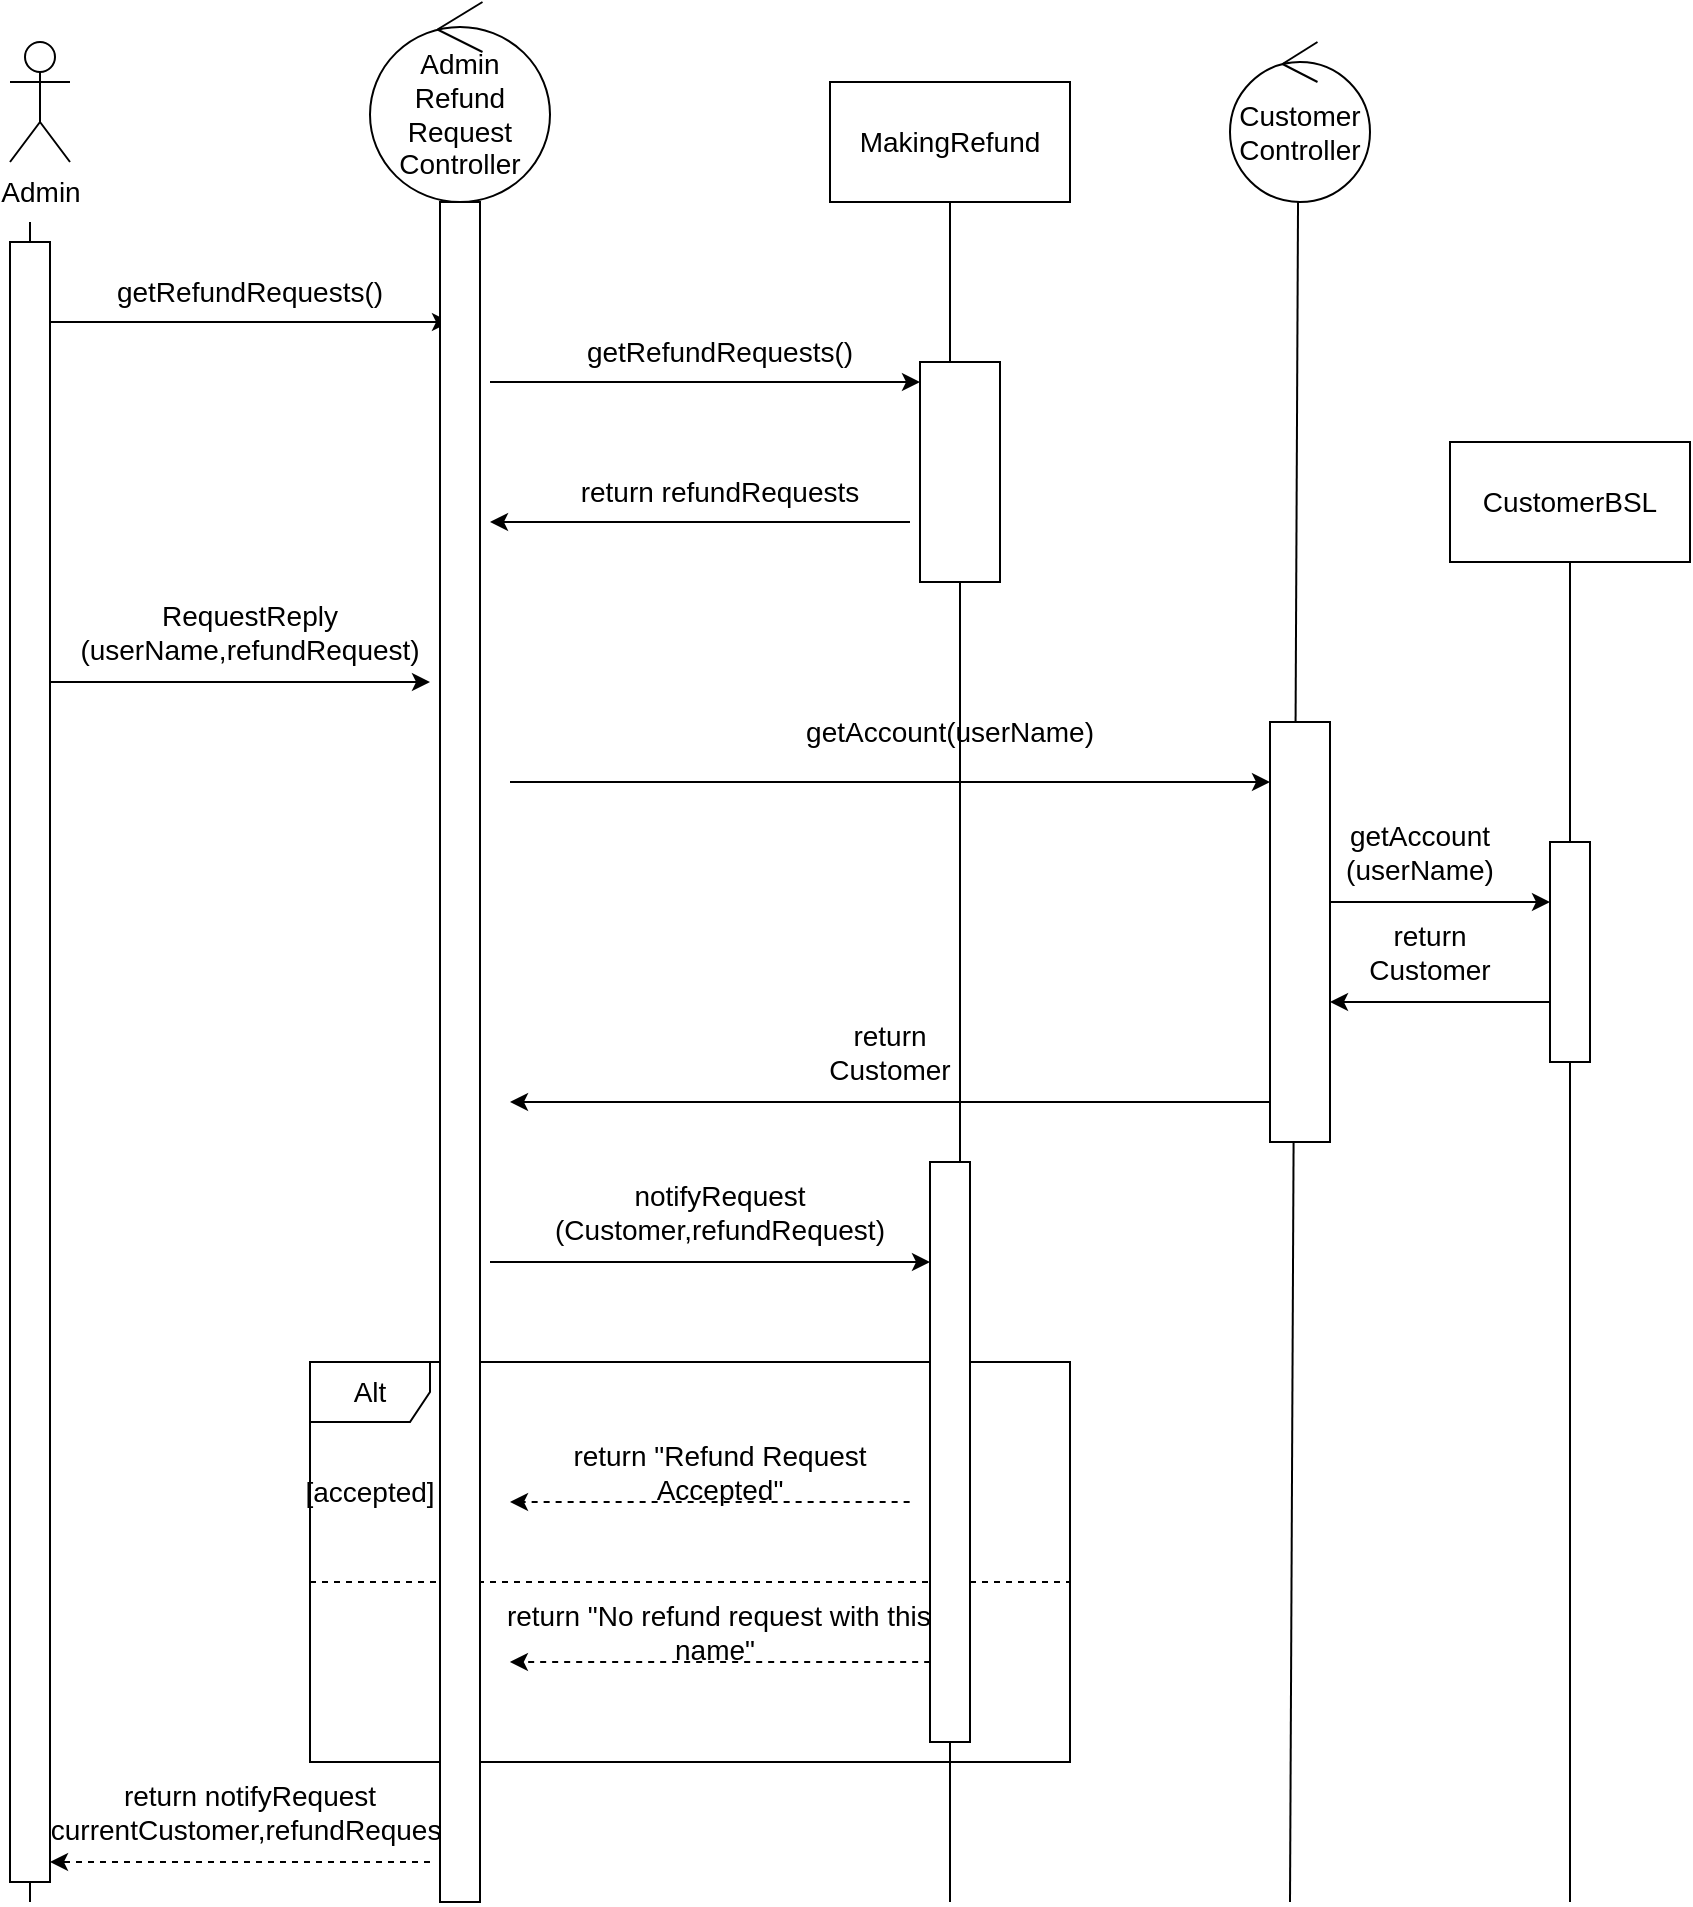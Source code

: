 <mxfile version="20.6.2" type="device"><diagram id="2LSeAJuUbJ1CFnOJQ_Js" name="Page-1"><mxGraphModel dx="1264" dy="604" grid="1" gridSize="10" guides="1" tooltips="1" connect="1" arrows="1" fold="1" page="1" pageScale="1" pageWidth="850" pageHeight="1100" math="0" shadow="0"><root><mxCell id="0"/><mxCell id="1" parent="0"/><mxCell id="PVLy06eKykivxzdR4Aht-1" value="Admin" style="shape=umlActor;verticalLabelPosition=bottom;verticalAlign=top;html=1;outlineConnect=0;fontSize=14;" vertex="1" parent="1"><mxGeometry x="70" y="110" width="30" height="60" as="geometry"/></mxCell><mxCell id="PVLy06eKykivxzdR4Aht-2" value="Admin&lt;br&gt;Refund&lt;br&gt;Request&lt;br&gt;Controller" style="ellipse;shape=umlControl;whiteSpace=wrap;html=1;fontSize=14;" vertex="1" parent="1"><mxGeometry x="250" y="90" width="90" height="100" as="geometry"/></mxCell><mxCell id="PVLy06eKykivxzdR4Aht-3" value="" style="endArrow=none;html=1;rounded=0;fontSize=14;" edge="1" parent="1"><mxGeometry width="50" height="50" relative="1" as="geometry"><mxPoint x="80" y="1040" as="sourcePoint"/><mxPoint x="80" y="200" as="targetPoint"/></mxGeometry></mxCell><mxCell id="PVLy06eKykivxzdR4Aht-4" value="" style="endArrow=none;html=1;rounded=0;fontSize=14;entryX=0.542;entryY=1.02;entryDx=0;entryDy=0;entryPerimeter=0;startArrow=none;" edge="1" parent="1" source="PVLy06eKykivxzdR4Aht-40" target="PVLy06eKykivxzdR4Aht-2"><mxGeometry width="50" height="50" relative="1" as="geometry"><mxPoint x="299" y="1040" as="sourcePoint"/><mxPoint x="90" y="210" as="targetPoint"/></mxGeometry></mxCell><mxCell id="PVLy06eKykivxzdR4Aht-5" value="" style="endArrow=classic;html=1;rounded=0;fontSize=14;startArrow=none;" edge="1" parent="1" source="PVLy06eKykivxzdR4Aht-38"><mxGeometry width="50" height="50" relative="1" as="geometry"><mxPoint x="90" y="250" as="sourcePoint"/><mxPoint x="290" y="250" as="targetPoint"/></mxGeometry></mxCell><mxCell id="PVLy06eKykivxzdR4Aht-6" value="getRefundRequests()" style="text;html=1;strokeColor=none;fillColor=none;align=center;verticalAlign=middle;whiteSpace=wrap;rounded=0;fontSize=14;" vertex="1" parent="1"><mxGeometry x="160" y="220" width="60" height="30" as="geometry"/></mxCell><mxCell id="PVLy06eKykivxzdR4Aht-7" value="MakingRefund" style="rounded=0;whiteSpace=wrap;html=1;fontSize=14;" vertex="1" parent="1"><mxGeometry x="480" y="130" width="120" height="60" as="geometry"/></mxCell><mxCell id="PVLy06eKykivxzdR4Aht-8" value="" style="endArrow=none;html=1;rounded=0;fontSize=14;entryX=0.5;entryY=1;entryDx=0;entryDy=0;startArrow=none;" edge="1" parent="1" source="PVLy06eKykivxzdR4Aht-42" target="PVLy06eKykivxzdR4Aht-7"><mxGeometry width="50" height="50" relative="1" as="geometry"><mxPoint x="540" y="1040" as="sourcePoint"/><mxPoint x="450" y="300" as="targetPoint"/></mxGeometry></mxCell><mxCell id="PVLy06eKykivxzdR4Aht-9" value="getRefundRequests()" style="text;html=1;strokeColor=none;fillColor=none;align=center;verticalAlign=middle;whiteSpace=wrap;rounded=0;fontSize=14;" vertex="1" parent="1"><mxGeometry x="380" y="250" width="90" height="30" as="geometry"/></mxCell><mxCell id="PVLy06eKykivxzdR4Aht-10" value="" style="endArrow=classic;html=1;rounded=0;fontSize=14;" edge="1" parent="1"><mxGeometry width="50" height="50" relative="1" as="geometry"><mxPoint x="310" y="280" as="sourcePoint"/><mxPoint x="525" y="280" as="targetPoint"/></mxGeometry></mxCell><mxCell id="PVLy06eKykivxzdR4Aht-11" value="" style="endArrow=classic;html=1;rounded=0;fontSize=14;" edge="1" parent="1"><mxGeometry width="50" height="50" relative="1" as="geometry"><mxPoint x="520" y="350" as="sourcePoint"/><mxPoint x="310" y="350" as="targetPoint"/></mxGeometry></mxCell><mxCell id="PVLy06eKykivxzdR4Aht-12" value="return refundRequests" style="text;html=1;strokeColor=none;fillColor=none;align=center;verticalAlign=middle;whiteSpace=wrap;rounded=0;fontSize=14;" vertex="1" parent="1"><mxGeometry x="340" y="320" width="170" height="30" as="geometry"/></mxCell><mxCell id="PVLy06eKykivxzdR4Aht-13" value="" style="endArrow=classic;html=1;rounded=0;fontSize=14;" edge="1" parent="1"><mxGeometry width="50" height="50" relative="1" as="geometry"><mxPoint x="90" y="430" as="sourcePoint"/><mxPoint x="280" y="430" as="targetPoint"/></mxGeometry></mxCell><mxCell id="PVLy06eKykivxzdR4Aht-14" value="RequestReply&lt;br&gt;(userName,refundRequest)" style="text;html=1;strokeColor=none;fillColor=none;align=center;verticalAlign=middle;whiteSpace=wrap;rounded=0;fontSize=14;" vertex="1" parent="1"><mxGeometry x="160" y="390" width="60" height="30" as="geometry"/></mxCell><mxCell id="PVLy06eKykivxzdR4Aht-15" value="Customer&lt;br&gt;Controller" style="ellipse;shape=umlControl;whiteSpace=wrap;html=1;fontSize=14;" vertex="1" parent="1"><mxGeometry x="680" y="110" width="70" height="80" as="geometry"/></mxCell><mxCell id="PVLy06eKykivxzdR4Aht-16" value="" style="endArrow=none;html=1;rounded=0;fontSize=14;entryX=0.486;entryY=0.995;entryDx=0;entryDy=0;entryPerimeter=0;" edge="1" parent="1" target="PVLy06eKykivxzdR4Aht-15"><mxGeometry width="50" height="50" relative="1" as="geometry"><mxPoint x="710" y="1040" as="sourcePoint"/><mxPoint x="570" y="550" as="targetPoint"/></mxGeometry></mxCell><mxCell id="PVLy06eKykivxzdR4Aht-17" value="" style="endArrow=classic;html=1;rounded=0;fontSize=14;" edge="1" parent="1"><mxGeometry width="50" height="50" relative="1" as="geometry"><mxPoint x="320" y="480" as="sourcePoint"/><mxPoint x="700" y="480" as="targetPoint"/></mxGeometry></mxCell><mxCell id="PVLy06eKykivxzdR4Aht-18" value="getAccount(userName)" style="text;html=1;strokeColor=none;fillColor=none;align=center;verticalAlign=middle;whiteSpace=wrap;rounded=0;fontSize=14;" vertex="1" parent="1"><mxGeometry x="495" y="440" width="90" height="30" as="geometry"/></mxCell><mxCell id="PVLy06eKykivxzdR4Aht-19" value="CustomerBSL" style="rounded=0;whiteSpace=wrap;html=1;fontSize=14;" vertex="1" parent="1"><mxGeometry x="790" y="310" width="120" height="60" as="geometry"/></mxCell><mxCell id="PVLy06eKykivxzdR4Aht-20" value="" style="endArrow=none;html=1;rounded=0;fontSize=14;entryX=0.5;entryY=1;entryDx=0;entryDy=0;startArrow=none;" edge="1" parent="1" source="PVLy06eKykivxzdR4Aht-47" target="PVLy06eKykivxzdR4Aht-19"><mxGeometry width="50" height="50" relative="1" as="geometry"><mxPoint x="850" y="1040" as="sourcePoint"/><mxPoint x="580" y="380" as="targetPoint"/></mxGeometry></mxCell><mxCell id="PVLy06eKykivxzdR4Aht-21" value="" style="endArrow=classic;html=1;rounded=0;fontSize=14;" edge="1" parent="1"><mxGeometry width="50" height="50" relative="1" as="geometry"><mxPoint x="730.0" y="540" as="sourcePoint"/><mxPoint x="840" y="540" as="targetPoint"/></mxGeometry></mxCell><mxCell id="PVLy06eKykivxzdR4Aht-22" value="getAccount&lt;br&gt;(userName)" style="text;html=1;strokeColor=none;fillColor=none;align=center;verticalAlign=middle;whiteSpace=wrap;rounded=0;fontSize=14;" vertex="1" parent="1"><mxGeometry x="730" y="500" width="90" height="30" as="geometry"/></mxCell><mxCell id="PVLy06eKykivxzdR4Aht-23" value="" style="endArrow=classic;html=1;rounded=0;fontSize=14;" edge="1" parent="1"><mxGeometry width="50" height="50" relative="1" as="geometry"><mxPoint x="840" y="590" as="sourcePoint"/><mxPoint x="730" y="590" as="targetPoint"/></mxGeometry></mxCell><mxCell id="PVLy06eKykivxzdR4Aht-24" value="return Customer" style="text;html=1;strokeColor=none;fillColor=none;align=center;verticalAlign=middle;whiteSpace=wrap;rounded=0;fontSize=14;" vertex="1" parent="1"><mxGeometry x="750" y="550" width="60" height="30" as="geometry"/></mxCell><mxCell id="PVLy06eKykivxzdR4Aht-25" value="return Customer" style="text;html=1;strokeColor=none;fillColor=none;align=center;verticalAlign=middle;whiteSpace=wrap;rounded=0;fontSize=14;" vertex="1" parent="1"><mxGeometry x="480" y="600" width="60" height="30" as="geometry"/></mxCell><mxCell id="PVLy06eKykivxzdR4Aht-26" value="" style="endArrow=classic;html=1;rounded=0;fontSize=14;" edge="1" parent="1"><mxGeometry width="50" height="50" relative="1" as="geometry"><mxPoint x="700" y="640" as="sourcePoint"/><mxPoint x="320" y="640" as="targetPoint"/></mxGeometry></mxCell><mxCell id="PVLy06eKykivxzdR4Aht-27" value="" style="endArrow=classic;html=1;rounded=0;fontSize=14;" edge="1" parent="1"><mxGeometry width="50" height="50" relative="1" as="geometry"><mxPoint x="310" y="720" as="sourcePoint"/><mxPoint x="530" y="720" as="targetPoint"/></mxGeometry></mxCell><mxCell id="PVLy06eKykivxzdR4Aht-28" value="notifyRequest&lt;br&gt;(Customer,refundRequest)" style="text;html=1;strokeColor=none;fillColor=none;align=center;verticalAlign=middle;whiteSpace=wrap;rounded=0;fontSize=14;" vertex="1" parent="1"><mxGeometry x="395" y="680" width="60" height="30" as="geometry"/></mxCell><mxCell id="PVLy06eKykivxzdR4Aht-29" value="Alt" style="shape=umlFrame;whiteSpace=wrap;html=1;fontSize=14;" vertex="1" parent="1"><mxGeometry x="220" y="770" width="380" height="200" as="geometry"/></mxCell><mxCell id="PVLy06eKykivxzdR4Aht-30" value="[accepted]" style="text;html=1;strokeColor=none;fillColor=none;align=center;verticalAlign=middle;whiteSpace=wrap;rounded=0;fontSize=14;" vertex="1" parent="1"><mxGeometry x="220" y="820" width="60" height="30" as="geometry"/></mxCell><mxCell id="PVLy06eKykivxzdR4Aht-31" value="" style="endArrow=classic;html=1;rounded=0;fontSize=14;exitX=0.789;exitY=0.35;exitDx=0;exitDy=0;exitPerimeter=0;dashed=1;" edge="1" parent="1" source="PVLy06eKykivxzdR4Aht-29"><mxGeometry width="50" height="50" relative="1" as="geometry"><mxPoint x="530" y="710" as="sourcePoint"/><mxPoint x="320" y="840" as="targetPoint"/></mxGeometry></mxCell><mxCell id="PVLy06eKykivxzdR4Aht-32" value="return &quot;Refund Request Accepted&quot;" style="text;html=1;strokeColor=none;fillColor=none;align=center;verticalAlign=middle;whiteSpace=wrap;rounded=0;fontSize=14;" vertex="1" parent="1"><mxGeometry x="325" y="810" width="200" height="30" as="geometry"/></mxCell><mxCell id="PVLy06eKykivxzdR4Aht-33" value="" style="endArrow=none;dashed=1;html=1;rounded=0;fontSize=14;exitX=0;exitY=0.55;exitDx=0;exitDy=0;exitPerimeter=0;" edge="1" parent="1" source="PVLy06eKykivxzdR4Aht-29"><mxGeometry width="50" height="50" relative="1" as="geometry"><mxPoint x="530" y="680" as="sourcePoint"/><mxPoint x="600" y="880" as="targetPoint"/></mxGeometry></mxCell><mxCell id="PVLy06eKykivxzdR4Aht-34" value="" style="endArrow=classic;html=1;rounded=0;dashed=1;fontSize=14;entryX=0.263;entryY=0.75;entryDx=0;entryDy=0;entryPerimeter=0;exitX=0.816;exitY=0.75;exitDx=0;exitDy=0;exitPerimeter=0;" edge="1" parent="1" source="PVLy06eKykivxzdR4Aht-29" target="PVLy06eKykivxzdR4Aht-29"><mxGeometry width="50" height="50" relative="1" as="geometry"><mxPoint x="530" y="680" as="sourcePoint"/><mxPoint x="580" y="630" as="targetPoint"/></mxGeometry></mxCell><mxCell id="PVLy06eKykivxzdR4Aht-35" value="&amp;nbsp;return &quot;No refund request with this name&quot;" style="text;html=1;strokeColor=none;fillColor=none;align=center;verticalAlign=middle;whiteSpace=wrap;rounded=0;fontSize=14;" vertex="1" parent="1"><mxGeometry x="305" y="890" width="235" height="30" as="geometry"/></mxCell><mxCell id="PVLy06eKykivxzdR4Aht-36" value="" style="endArrow=classic;html=1;rounded=0;dashed=1;fontSize=14;" edge="1" parent="1"><mxGeometry width="50" height="50" relative="1" as="geometry"><mxPoint x="280" y="1020" as="sourcePoint"/><mxPoint x="90" y="1020" as="targetPoint"/></mxGeometry></mxCell><mxCell id="PVLy06eKykivxzdR4Aht-37" value="return notifyRequest&lt;br&gt;(currentCustomer,refundRequest)" style="text;html=1;strokeColor=none;fillColor=none;align=center;verticalAlign=middle;whiteSpace=wrap;rounded=0;fontSize=14;" vertex="1" parent="1"><mxGeometry x="160" y="980" width="60" height="30" as="geometry"/></mxCell><mxCell id="PVLy06eKykivxzdR4Aht-38" value="" style="html=1;points=[];perimeter=orthogonalPerimeter;fontSize=14;" vertex="1" parent="1"><mxGeometry x="70" y="210" width="20" height="820" as="geometry"/></mxCell><mxCell id="PVLy06eKykivxzdR4Aht-39" value="" style="endArrow=none;html=1;rounded=0;fontSize=14;" edge="1" parent="1" target="PVLy06eKykivxzdR4Aht-38"><mxGeometry width="50" height="50" relative="1" as="geometry"><mxPoint x="90" y="250" as="sourcePoint"/><mxPoint x="290" y="250" as="targetPoint"/></mxGeometry></mxCell><mxCell id="PVLy06eKykivxzdR4Aht-40" value="" style="html=1;points=[];perimeter=orthogonalPerimeter;fontSize=14;" vertex="1" parent="1"><mxGeometry x="285" y="190" width="20" height="850" as="geometry"/></mxCell><mxCell id="PVLy06eKykivxzdR4Aht-41" value="" style="endArrow=none;html=1;rounded=0;fontSize=14;" edge="1" parent="1" target="PVLy06eKykivxzdR4Aht-40"><mxGeometry width="50" height="50" relative="1" as="geometry"><mxPoint x="299" y="1040.0" as="sourcePoint"/><mxPoint x="298.78" y="192" as="targetPoint"/></mxGeometry></mxCell><mxCell id="PVLy06eKykivxzdR4Aht-42" value="" style="html=1;points=[];perimeter=orthogonalPerimeter;fontSize=14;" vertex="1" parent="1"><mxGeometry x="525" y="270" width="40" height="110" as="geometry"/></mxCell><mxCell id="PVLy06eKykivxzdR4Aht-43" value="" style="endArrow=none;html=1;rounded=0;fontSize=14;entryX=0.5;entryY=1;entryDx=0;entryDy=0;startArrow=none;" edge="1" parent="1" source="PVLy06eKykivxzdR4Aht-45" target="PVLy06eKykivxzdR4Aht-42"><mxGeometry width="50" height="50" relative="1" as="geometry"><mxPoint x="540" y="1040.0" as="sourcePoint"/><mxPoint x="540" y="190" as="targetPoint"/></mxGeometry></mxCell><mxCell id="PVLy06eKykivxzdR4Aht-44" value="" style="html=1;points=[];perimeter=orthogonalPerimeter;fontSize=14;" vertex="1" parent="1"><mxGeometry x="700" y="450" width="30" height="210" as="geometry"/></mxCell><mxCell id="PVLy06eKykivxzdR4Aht-45" value="" style="html=1;points=[];perimeter=orthogonalPerimeter;fontSize=14;" vertex="1" parent="1"><mxGeometry x="530" y="670" width="20" height="290" as="geometry"/></mxCell><mxCell id="PVLy06eKykivxzdR4Aht-46" value="" style="endArrow=none;html=1;rounded=0;fontSize=14;entryX=0.5;entryY=1;entryDx=0;entryDy=0;" edge="1" parent="1" target="PVLy06eKykivxzdR4Aht-45"><mxGeometry width="50" height="50" relative="1" as="geometry"><mxPoint x="540" y="1040.0" as="sourcePoint"/><mxPoint x="545" y="350" as="targetPoint"/></mxGeometry></mxCell><mxCell id="PVLy06eKykivxzdR4Aht-47" value="" style="html=1;points=[];perimeter=orthogonalPerimeter;fontSize=14;" vertex="1" parent="1"><mxGeometry x="840" y="510" width="20" height="110" as="geometry"/></mxCell><mxCell id="PVLy06eKykivxzdR4Aht-48" value="" style="endArrow=none;html=1;rounded=0;fontSize=14;entryX=0.5;entryY=1;entryDx=0;entryDy=0;" edge="1" parent="1" target="PVLy06eKykivxzdR4Aht-47"><mxGeometry width="50" height="50" relative="1" as="geometry"><mxPoint x="850" y="1040.0" as="sourcePoint"/><mxPoint x="850" y="370" as="targetPoint"/></mxGeometry></mxCell></root></mxGraphModel></diagram></mxfile>